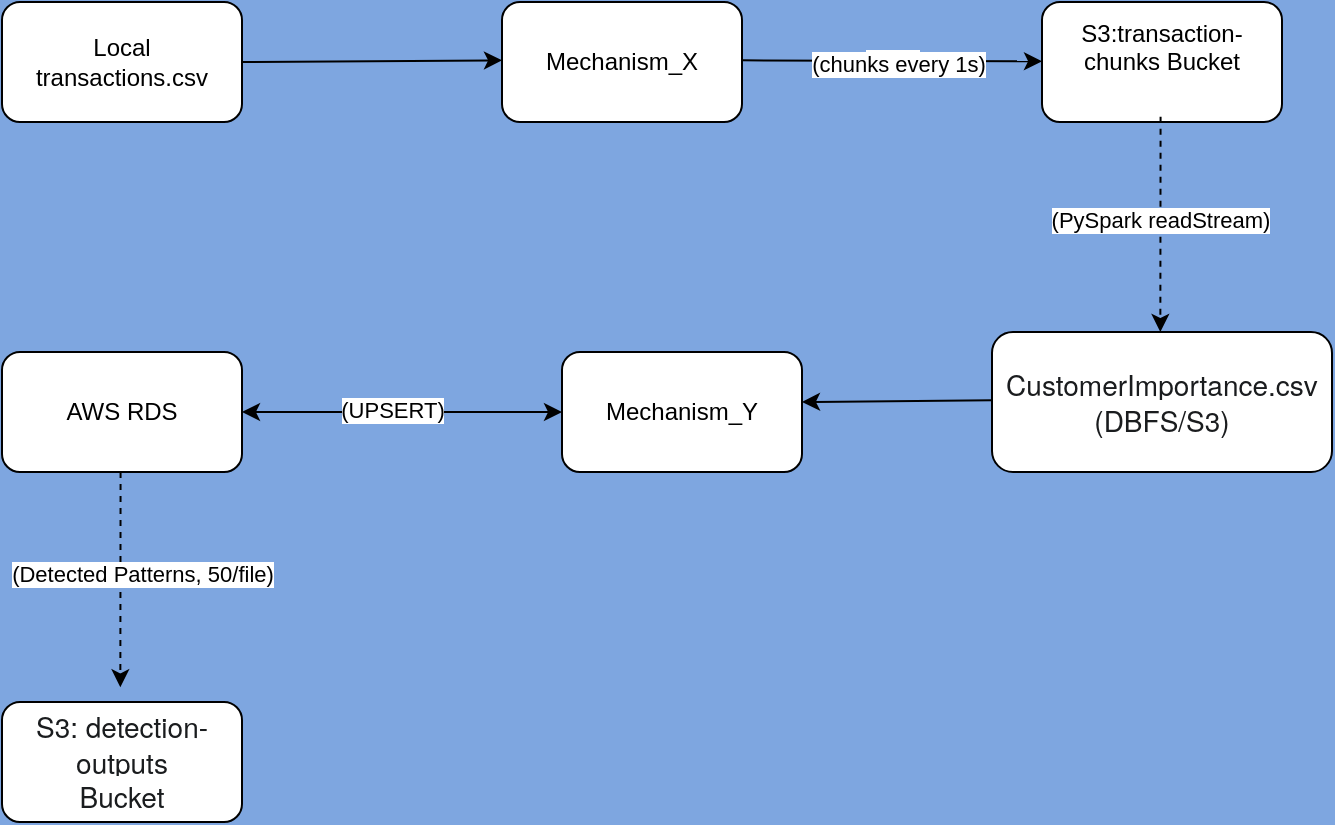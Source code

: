 <mxfile version="27.0.9">
  <diagram name="Page-1" id="W1Xp7YPVTbw48Z8Vba4C">
    <mxGraphModel dx="1478" dy="837" grid="1" gridSize="10" guides="1" tooltips="1" connect="1" arrows="1" fold="1" page="1" pageScale="1" pageWidth="980" pageHeight="690" background="#7EA6E0" math="0" shadow="0">
      <root>
        <mxCell id="0" />
        <mxCell id="1" parent="0" />
        <mxCell id="22mNnDZsAfM0wJiG4Lv1-1" value="Local transactions.csv" style="rounded=1;whiteSpace=wrap;html=1;" vertex="1" parent="1">
          <mxGeometry x="200" y="90" width="120" height="60" as="geometry" />
        </mxCell>
        <mxCell id="22mNnDZsAfM0wJiG4Lv1-2" value="" style="endArrow=classic;html=1;rounded=0;exitX=1;exitY=0.5;exitDx=0;exitDy=0;" edge="1" parent="1" source="22mNnDZsAfM0wJiG4Lv1-1">
          <mxGeometry width="50" height="50" relative="1" as="geometry">
            <mxPoint x="360" y="119.17" as="sourcePoint" />
            <mxPoint x="450" y="119.17" as="targetPoint" />
          </mxGeometry>
        </mxCell>
        <mxCell id="22mNnDZsAfM0wJiG4Lv1-3" value="Mechanism_X" style="rounded=1;whiteSpace=wrap;html=1;" vertex="1" parent="1">
          <mxGeometry x="450" y="90" width="120" height="60" as="geometry" />
        </mxCell>
        <mxCell id="22mNnDZsAfM0wJiG4Lv1-6" value="" style="endArrow=classic;html=1;rounded=0;" edge="1" parent="1">
          <mxGeometry relative="1" as="geometry">
            <mxPoint x="570" y="119.17" as="sourcePoint" />
            <mxPoint x="720" y="119.65" as="targetPoint" />
          </mxGeometry>
        </mxCell>
        <mxCell id="22mNnDZsAfM0wJiG4Lv1-7" value="Label" style="edgeLabel;resizable=0;html=1;;align=center;verticalAlign=middle;" connectable="0" vertex="1" parent="22mNnDZsAfM0wJiG4Lv1-6">
          <mxGeometry relative="1" as="geometry" />
        </mxCell>
        <mxCell id="22mNnDZsAfM0wJiG4Lv1-8" value="(chunks every 1s)" style="edgeLabel;html=1;align=center;verticalAlign=middle;resizable=0;points=[];" vertex="1" connectable="0" parent="22mNnDZsAfM0wJiG4Lv1-6">
          <mxGeometry x="0.038" y="-1" relative="1" as="geometry">
            <mxPoint as="offset" />
          </mxGeometry>
        </mxCell>
        <mxCell id="22mNnDZsAfM0wJiG4Lv1-9" value="S3:transaction-chunks Bucket&lt;div&gt;&lt;br&gt;&lt;/div&gt;" style="rounded=1;whiteSpace=wrap;html=1;" vertex="1" parent="1">
          <mxGeometry x="720" y="90" width="120" height="60" as="geometry" />
        </mxCell>
        <mxCell id="22mNnDZsAfM0wJiG4Lv1-10" value="" style="endArrow=classic;html=1;rounded=0;exitX=0.426;exitY=1.039;exitDx=0;exitDy=0;exitPerimeter=0;dashed=1;" edge="1" parent="1">
          <mxGeometry width="50" height="50" relative="1" as="geometry">
            <mxPoint x="779.29" y="147.34" as="sourcePoint" />
            <mxPoint x="779.17" y="255.0" as="targetPoint" />
          </mxGeometry>
        </mxCell>
        <mxCell id="22mNnDZsAfM0wJiG4Lv1-11" value="(PySpark readStream&lt;span style=&quot;background-color: light-dark(#ffffff, var(--ge-dark-color, #121212)); color: light-dark(rgb(0, 0, 0), rgb(255, 255, 255));&quot;&gt;)&lt;/span&gt;" style="edgeLabel;html=1;align=center;verticalAlign=middle;resizable=0;points=[];" vertex="1" connectable="0" parent="22mNnDZsAfM0wJiG4Lv1-10">
          <mxGeometry x="0.094" y="-3" relative="1" as="geometry">
            <mxPoint x="3" y="-8" as="offset" />
          </mxGeometry>
        </mxCell>
        <mxCell id="22mNnDZsAfM0wJiG4Lv1-12" value="&lt;span style=&quot;color: rgb(26, 28, 30); font-family: &amp;quot;Google Sans Text&amp;quot;, &amp;quot;Helvetica Neue&amp;quot;, sans-serif; font-size: 14px; text-align: start; background-color: rgb(255, 255, 255);&quot;&gt;CustomerImportance.csv (DBFS/S3)&lt;/span&gt;" style="rounded=1;whiteSpace=wrap;html=1;" vertex="1" parent="1">
          <mxGeometry x="695" y="255" width="170" height="70" as="geometry" />
        </mxCell>
        <mxCell id="22mNnDZsAfM0wJiG4Lv1-13" value="" style="endArrow=classic;html=1;rounded=0;" edge="1" parent="1">
          <mxGeometry width="50" height="50" relative="1" as="geometry">
            <mxPoint x="695" y="289.17" as="sourcePoint" />
            <mxPoint x="600" y="290" as="targetPoint" />
          </mxGeometry>
        </mxCell>
        <mxCell id="22mNnDZsAfM0wJiG4Lv1-14" value="&lt;div&gt;&lt;br&gt;&lt;/div&gt;Mechanism_Y&lt;div&gt;&lt;br&gt;&lt;/div&gt;" style="rounded=1;whiteSpace=wrap;html=1;" vertex="1" parent="1">
          <mxGeometry x="480" y="265" width="120" height="60" as="geometry" />
        </mxCell>
        <mxCell id="22mNnDZsAfM0wJiG4Lv1-19" value="" style="endArrow=classic;startArrow=classic;html=1;rounded=0;entryX=0;entryY=0.5;entryDx=0;entryDy=0;exitX=1;exitY=0.5;exitDx=0;exitDy=0;" edge="1" parent="1" source="22mNnDZsAfM0wJiG4Lv1-21" target="22mNnDZsAfM0wJiG4Lv1-14">
          <mxGeometry width="50" height="50" relative="1" as="geometry">
            <mxPoint x="140" y="295" as="sourcePoint" />
            <mxPoint x="210" y="280" as="targetPoint" />
          </mxGeometry>
        </mxCell>
        <mxCell id="22mNnDZsAfM0wJiG4Lv1-20" value="(UPSERT)" style="edgeLabel;html=1;align=center;verticalAlign=middle;resizable=0;points=[];" vertex="1" connectable="0" parent="22mNnDZsAfM0wJiG4Lv1-19">
          <mxGeometry x="-0.066" y="1" relative="1" as="geometry">
            <mxPoint as="offset" />
          </mxGeometry>
        </mxCell>
        <mxCell id="22mNnDZsAfM0wJiG4Lv1-21" value="AWS RDS" style="rounded=1;whiteSpace=wrap;html=1;" vertex="1" parent="1">
          <mxGeometry x="200" y="265" width="120" height="60" as="geometry" />
        </mxCell>
        <mxCell id="22mNnDZsAfM0wJiG4Lv1-23" value="" style="endArrow=classic;html=1;rounded=0;exitX=0.426;exitY=1.039;exitDx=0;exitDy=0;exitPerimeter=0;dashed=1;" edge="1" parent="1">
          <mxGeometry width="50" height="50" relative="1" as="geometry">
            <mxPoint x="259.29" y="325" as="sourcePoint" />
            <mxPoint x="259.17" y="432.66" as="targetPoint" />
          </mxGeometry>
        </mxCell>
        <mxCell id="22mNnDZsAfM0wJiG4Lv1-24" value="(Detected Patterns, 50/file&lt;span style=&quot;background-color: light-dark(#ffffff, var(--ge-dark-color, #121212)); color: light-dark(rgb(0, 0, 0), rgb(255, 255, 255));&quot;&gt;)&lt;/span&gt;" style="edgeLabel;html=1;align=center;verticalAlign=middle;resizable=0;points=[];" vertex="1" connectable="0" parent="22mNnDZsAfM0wJiG4Lv1-23">
          <mxGeometry x="0.094" y="-3" relative="1" as="geometry">
            <mxPoint x="14" y="-8" as="offset" />
          </mxGeometry>
        </mxCell>
        <mxCell id="22mNnDZsAfM0wJiG4Lv1-25" value="&lt;div&gt;&lt;span style=&quot;color: rgb(26, 28, 30); font-family: &amp;quot;Google Sans Text&amp;quot;, &amp;quot;Helvetica Neue&amp;quot;, sans-serif; font-size: 14px; text-align: start; background-color: rgb(255, 255, 255);&quot;&gt;S3: detection-outputs&lt;/span&gt;&lt;/div&gt;&lt;div&gt;&lt;span style=&quot;color: rgb(26, 28, 30); font-family: &amp;quot;Google Sans Text&amp;quot;, &amp;quot;Helvetica Neue&amp;quot;, sans-serif; font-size: 14px; text-align: start; background-color: rgb(255, 255, 255);&quot;&gt;Bucket&lt;/span&gt;&lt;/div&gt;" style="rounded=1;whiteSpace=wrap;html=1;" vertex="1" parent="1">
          <mxGeometry x="200" y="440" width="120" height="60" as="geometry" />
        </mxCell>
      </root>
    </mxGraphModel>
  </diagram>
</mxfile>
